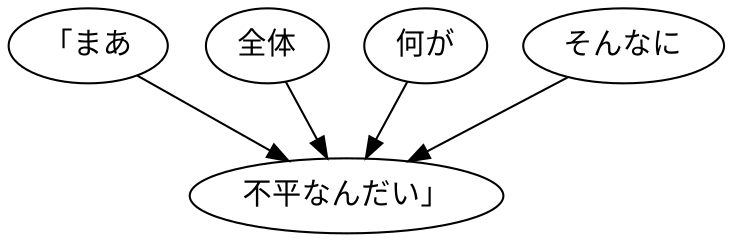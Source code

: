 digraph graph5495 {
	node0 [label="「まあ"];
	node1 [label="全体"];
	node2 [label="何が"];
	node3 [label="そんなに"];
	node4 [label="不平なんだい」"];
	node0 -> node4;
	node1 -> node4;
	node2 -> node4;
	node3 -> node4;
}
